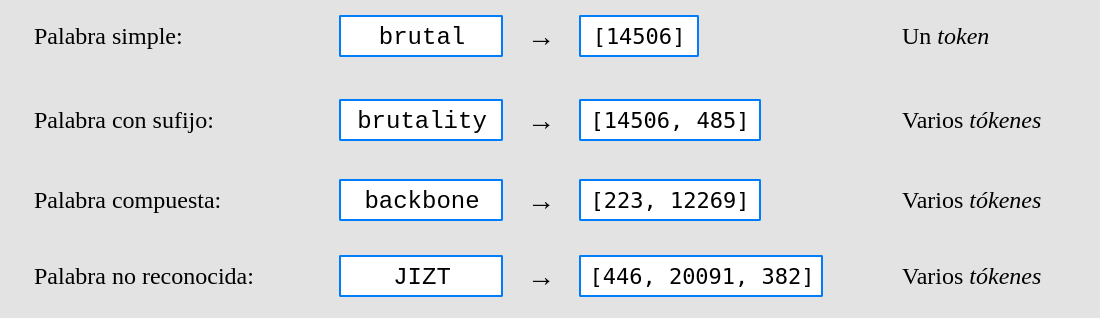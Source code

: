 <mxfile version="14.2.9" type="device"><diagram id="KjwfJWyHC9POcwNe2Inl" name="Page-1"><mxGraphModel dx="601" dy="327" grid="1" gridSize="10" guides="1" tooltips="1" connect="1" arrows="1" fold="1" page="1" pageScale="1" pageWidth="850" pageHeight="1100" math="0" shadow="0"><root><mxCell id="0"/><mxCell id="1" parent="0"/><mxCell id="GuHR3hEjGAO2Ug-3dsez-1" value="" style="rounded=0;whiteSpace=wrap;html=1;strokeColor=none;fillColor=#E3E3E3;" vertex="1" parent="1"><mxGeometry x="90" y="60" width="550" height="159" as="geometry"/></mxCell><mxCell id="GuHR3hEjGAO2Ug-3dsez-7" value="&lt;font data-font-src=&quot;https://fonts.googleapis.com/css?family=Ubuntu&quot; face=&quot;Ubuntu&quot;&gt;Palabra no reconocida:&lt;/font&gt;" style="text;html=1;strokeColor=none;fillColor=none;align=left;verticalAlign=middle;whiteSpace=wrap;rounded=0;" vertex="1" parent="1"><mxGeometry x="105" y="188" width="130" height="20" as="geometry"/></mxCell><mxCell id="GuHR3hEjGAO2Ug-3dsez-11" value="" style="group" vertex="1" connectable="0" parent="1"><mxGeometry x="260" y="188" width="81" height="20" as="geometry"/></mxCell><mxCell id="GuHR3hEjGAO2Ug-3dsez-12" value="" style="rounded=1;whiteSpace=wrap;html=1;arcSize=1;strokeColor=#007cffff;fillColor=#FFFFFF;fontFamily=Ubuntu;fontSource=https%3A%2F%2Ffonts.googleapis.com%2Fcss%3Ffamily%3DUbuntu;" vertex="1" parent="GuHR3hEjGAO2Ug-3dsez-11"><mxGeometry width="81" height="20" as="geometry"/></mxCell><mxCell id="GuHR3hEjGAO2Ug-3dsez-13" value="JIZT" style="text;html=1;fillColor=none;align=center;verticalAlign=middle;rounded=0;labelPosition=center;verticalLabelPosition=middle;fontFamily=Courier New;labelBorderColor=none;spacing=0;spacingLeft=0;whiteSpace=wrap;" vertex="1" parent="GuHR3hEjGAO2Ug-3dsez-11"><mxGeometry x="19.5" y="4.5" width="42" height="13" as="geometry"/></mxCell><mxCell id="GuHR3hEjGAO2Ug-3dsez-22" value="&lt;font data-font-src=&quot;https://fonts.googleapis.com/css?family=Ubuntu&quot; face=&quot;Ubuntu&quot;&gt;Varios &lt;i&gt;tókenes&lt;/i&gt;&lt;/font&gt;" style="text;html=1;strokeColor=none;fillColor=none;align=left;verticalAlign=middle;whiteSpace=wrap;rounded=0;" vertex="1" parent="1"><mxGeometry x="539" y="188" width="91" height="20" as="geometry"/></mxCell><mxCell id="GuHR3hEjGAO2Ug-3dsez-25" value="&lt;font style=&quot;font-size: 14px&quot;&gt;→&lt;/font&gt;" style="text;html=1;strokeColor=none;fillColor=none;align=center;verticalAlign=middle;whiteSpace=wrap;rounded=0;" vertex="1" parent="1"><mxGeometry x="341" y="188" width="39" height="20" as="geometry"/></mxCell><mxCell id="GuHR3hEjGAO2Ug-3dsez-26" value="&lt;font data-font-src=&quot;https://fonts.googleapis.com/css?family=Ubuntu&quot; face=&quot;Ubuntu&quot;&gt;Palabra simple:&lt;/font&gt;" style="text;html=1;strokeColor=none;fillColor=none;align=left;verticalAlign=middle;whiteSpace=wrap;rounded=0;" vertex="1" parent="1"><mxGeometry x="105" y="68" width="120" height="20" as="geometry"/></mxCell><mxCell id="GuHR3hEjGAO2Ug-3dsez-27" value="" style="group" vertex="1" connectable="0" parent="1"><mxGeometry x="260" y="68" width="81" height="20" as="geometry"/></mxCell><mxCell id="GuHR3hEjGAO2Ug-3dsez-28" value="" style="rounded=1;whiteSpace=wrap;html=1;arcSize=1;strokeColor=#007cffff;fillColor=#FFFFFF;fontFamily=Ubuntu;fontSource=https%3A%2F%2Ffonts.googleapis.com%2Fcss%3Ffamily%3DUbuntu;" vertex="1" parent="GuHR3hEjGAO2Ug-3dsez-27"><mxGeometry width="81" height="20" as="geometry"/></mxCell><mxCell id="GuHR3hEjGAO2Ug-3dsez-29" value="brutal" style="text;html=1;fillColor=none;align=center;verticalAlign=middle;rounded=0;labelPosition=center;verticalLabelPosition=middle;fontFamily=Courier New;labelBorderColor=none;spacing=0;spacingLeft=0;whiteSpace=wrap;" vertex="1" parent="GuHR3hEjGAO2Ug-3dsez-27"><mxGeometry x="19.5" y="4.5" width="42" height="13" as="geometry"/></mxCell><mxCell id="GuHR3hEjGAO2Ug-3dsez-30" value="&lt;font style=&quot;font-size: 14px&quot;&gt;→&lt;/font&gt;" style="text;html=1;strokeColor=none;fillColor=none;align=center;verticalAlign=middle;whiteSpace=wrap;rounded=0;" vertex="1" parent="1"><mxGeometry x="341" y="68" width="39" height="20" as="geometry"/></mxCell><mxCell id="GuHR3hEjGAO2Ug-3dsez-34" value="&lt;font data-font-src=&quot;https://fonts.googleapis.com/css?family=Ubuntu&quot; face=&quot;Ubuntu&quot;&gt;Un &lt;i&gt;token&lt;/i&gt;&lt;/font&gt;" style="text;html=1;strokeColor=none;fillColor=none;align=left;verticalAlign=middle;whiteSpace=wrap;rounded=0;" vertex="1" parent="1"><mxGeometry x="539" y="68" width="81" height="20" as="geometry"/></mxCell><mxCell id="GuHR3hEjGAO2Ug-3dsez-18" value="" style="rounded=1;whiteSpace=wrap;html=1;arcSize=1;strokeColor=#007cffff;fillColor=#FFFFFF;fontFamily=Ubuntu;fontSource=https%3A%2F%2Ffonts.googleapis.com%2Fcss%3Ffamily%3DUbuntu;" vertex="1" parent="1"><mxGeometry x="380" y="188" width="121" height="20" as="geometry"/></mxCell><mxCell id="GuHR3hEjGAO2Ug-3dsez-19" value="&lt;pre style=&quot;font-size: 11px&quot;&gt;[&lt;span style=&quot;font-family: monospace&quot;&gt;&lt;span style=&quot;color: #000000 ; background-color: #ffffff&quot;&gt;446, 20091, 382&lt;/span&gt;&lt;/span&gt;&lt;span style=&quot;font-family: monospace&quot;&gt;&lt;span style=&quot;color: #000000 ; background-color: #ffffff&quot;&gt;&lt;/span&gt;&lt;/span&gt;]&lt;/pre&gt;" style="text;html=1;fillColor=none;align=center;verticalAlign=middle;rounded=0;labelPosition=center;verticalLabelPosition=middle;fontFamily=Courier New;labelBorderColor=none;spacing=0;spacingLeft=0;whiteSpace=wrap;" vertex="1" parent="1"><mxGeometry x="381" y="191.5" width="120" height="13" as="geometry"/></mxCell><mxCell id="GuHR3hEjGAO2Ug-3dsez-32" value="" style="rounded=1;whiteSpace=wrap;html=1;arcSize=1;strokeColor=#007cffff;fillColor=#FFFFFF;fontFamily=Ubuntu;fontSource=https%3A%2F%2Ffonts.googleapis.com%2Fcss%3Ffamily%3DUbuntu;" vertex="1" parent="1"><mxGeometry x="380" y="68" width="59" height="20" as="geometry"/></mxCell><mxCell id="GuHR3hEjGAO2Ug-3dsez-33" value="&lt;pre style=&quot;font-size: 11px&quot;&gt;[&lt;span style=&quot;font-family: monospace&quot;&gt;&lt;span style=&quot;color: #000000 ; background-color: #ffffff&quot;&gt;14506&lt;/span&gt;&lt;/span&gt;]&lt;/pre&gt;" style="text;html=1;fillColor=none;align=center;verticalAlign=middle;rounded=0;labelPosition=center;verticalLabelPosition=middle;fontFamily=Courier New;labelBorderColor=none;spacing=0;spacingLeft=0;whiteSpace=wrap;" vertex="1" parent="1"><mxGeometry x="387.644" y="71.5" width="42.712" height="13" as="geometry"/></mxCell><mxCell id="GuHR3hEjGAO2Ug-3dsez-3" value="&lt;font data-font-src=&quot;https://fonts.googleapis.com/css?family=Ubuntu&quot; face=&quot;Ubuntu&quot;&gt;Palabra con sufijo:&lt;/font&gt;" style="text;html=1;strokeColor=none;fillColor=none;align=left;verticalAlign=middle;whiteSpace=wrap;rounded=0;" vertex="1" parent="1"><mxGeometry x="105" y="110" width="120" height="20" as="geometry"/></mxCell><mxCell id="GuHR3hEjGAO2Ug-3dsez-8" value="" style="group" vertex="1" connectable="0" parent="1"><mxGeometry x="260" y="110" width="81" height="20" as="geometry"/></mxCell><mxCell id="GuHR3hEjGAO2Ug-3dsez-9" value="" style="rounded=1;whiteSpace=wrap;html=1;arcSize=1;strokeColor=#007cffff;fillColor=#FFFFFF;fontFamily=Ubuntu;fontSource=https%3A%2F%2Ffonts.googleapis.com%2Fcss%3Ffamily%3DUbuntu;" vertex="1" parent="GuHR3hEjGAO2Ug-3dsez-8"><mxGeometry width="81" height="20" as="geometry"/></mxCell><mxCell id="GuHR3hEjGAO2Ug-3dsez-10" value="brutality" style="text;html=1;fillColor=none;align=center;verticalAlign=middle;rounded=0;labelPosition=center;verticalLabelPosition=middle;fontFamily=Courier New;labelBorderColor=none;spacing=0;spacingLeft=0;whiteSpace=wrap;" vertex="1" parent="GuHR3hEjGAO2Ug-3dsez-8"><mxGeometry x="19.5" y="4.5" width="42" height="13" as="geometry"/></mxCell><mxCell id="GuHR3hEjGAO2Ug-3dsez-21" value="&lt;font data-font-src=&quot;https://fonts.googleapis.com/css?family=Ubuntu&quot; face=&quot;Ubuntu&quot;&gt;Varios &lt;i&gt;tókenes&lt;/i&gt;&lt;/font&gt;" style="text;html=1;strokeColor=none;fillColor=none;align=left;verticalAlign=middle;whiteSpace=wrap;rounded=0;" vertex="1" parent="1"><mxGeometry x="539" y="110" width="91" height="20" as="geometry"/></mxCell><mxCell id="GuHR3hEjGAO2Ug-3dsez-24" value="&lt;font style=&quot;font-size: 14px&quot;&gt;→&lt;/font&gt;" style="text;html=1;strokeColor=none;fillColor=none;align=center;verticalAlign=middle;whiteSpace=wrap;rounded=0;" vertex="1" parent="1"><mxGeometry x="341" y="110" width="39" height="20" as="geometry"/></mxCell><mxCell id="GuHR3hEjGAO2Ug-3dsez-15" value="" style="rounded=1;whiteSpace=wrap;html=1;arcSize=1;strokeColor=#007cffff;fillColor=#FFFFFF;fontFamily=Ubuntu;fontSource=https%3A%2F%2Ffonts.googleapis.com%2Fcss%3Ffamily%3DUbuntu;" vertex="1" parent="1"><mxGeometry x="380" y="110" width="90" height="20" as="geometry"/></mxCell><mxCell id="GuHR3hEjGAO2Ug-3dsez-16" value="&lt;pre style=&quot;font-size: 11px&quot;&gt;[&lt;span style=&quot;font-family: monospace&quot;&gt;&lt;span style=&quot;color: #000000 ; background-color: #ffffff&quot;&gt;14506&lt;/span&gt;&lt;/span&gt;, &lt;span style=&quot;font-family: monospace&quot;&gt;&lt;span style=&quot;color: #000000 ; background-color: #ffffff&quot;&gt;485&lt;/span&gt;&lt;/span&gt;]&lt;/pre&gt;" style="text;html=1;fillColor=none;align=center;verticalAlign=middle;rounded=0;labelPosition=center;verticalLabelPosition=middle;fontFamily=Courier New;labelBorderColor=none;spacing=0;spacingLeft=0;whiteSpace=wrap;" vertex="1" parent="1"><mxGeometry x="392.966" y="113.5" width="64.068" height="13" as="geometry"/></mxCell><mxCell id="GuHR3hEjGAO2Ug-3dsez-2" value="&lt;font data-font-src=&quot;https://fonts.googleapis.com/css?family=Ubuntu&quot; face=&quot;Ubuntu&quot;&gt;Palabra compuesta:&lt;br&gt;&lt;/font&gt;" style="text;html=1;strokeColor=none;fillColor=none;align=left;verticalAlign=middle;whiteSpace=wrap;rounded=0;" vertex="1" parent="1"><mxGeometry x="105" y="150" width="120" height="20" as="geometry"/></mxCell><mxCell id="GuHR3hEjGAO2Ug-3dsez-4" value="" style="group" vertex="1" connectable="0" parent="1"><mxGeometry x="260" y="150" width="81" height="20" as="geometry"/></mxCell><mxCell id="GuHR3hEjGAO2Ug-3dsez-5" value="" style="rounded=1;whiteSpace=wrap;html=1;arcSize=1;strokeColor=#007cffff;fillColor=#FFFFFF;fontFamily=Ubuntu;fontSource=https%3A%2F%2Ffonts.googleapis.com%2Fcss%3Ffamily%3DUbuntu;" vertex="1" parent="GuHR3hEjGAO2Ug-3dsez-4"><mxGeometry width="81" height="20" as="geometry"/></mxCell><mxCell id="GuHR3hEjGAO2Ug-3dsez-6" value="backbone" style="text;html=1;fillColor=none;align=center;verticalAlign=middle;rounded=0;labelPosition=center;verticalLabelPosition=middle;fontFamily=Courier New;labelBorderColor=none;spacing=0;spacingLeft=0;whiteSpace=wrap;" vertex="1" parent="GuHR3hEjGAO2Ug-3dsez-4"><mxGeometry x="19.5" y="4.5" width="42" height="13" as="geometry"/></mxCell><mxCell id="GuHR3hEjGAO2Ug-3dsez-20" value="&lt;font data-font-src=&quot;https://fonts.googleapis.com/css?family=Ubuntu&quot; face=&quot;Ubuntu&quot;&gt;Varios &lt;i&gt;tókenes&lt;/i&gt;&lt;/font&gt;" style="text;html=1;strokeColor=none;fillColor=none;align=left;verticalAlign=middle;whiteSpace=wrap;rounded=0;" vertex="1" parent="1"><mxGeometry x="539" y="150" width="91" height="20" as="geometry"/></mxCell><mxCell id="GuHR3hEjGAO2Ug-3dsez-23" value="&lt;font style=&quot;font-size: 14px&quot;&gt;→&lt;/font&gt;" style="text;html=1;strokeColor=none;fillColor=none;align=center;verticalAlign=middle;whiteSpace=wrap;rounded=0;" vertex="1" parent="1"><mxGeometry x="341" y="150" width="39" height="20" as="geometry"/></mxCell><mxCell id="GuHR3hEjGAO2Ug-3dsez-36" value="" style="rounded=1;whiteSpace=wrap;html=1;arcSize=1;strokeColor=#007cffff;fillColor=#FFFFFF;fontFamily=Ubuntu;fontSource=https%3A%2F%2Ffonts.googleapis.com%2Fcss%3Ffamily%3DUbuntu;" vertex="1" parent="1"><mxGeometry x="380" y="150" width="90" height="20" as="geometry"/></mxCell><mxCell id="GuHR3hEjGAO2Ug-3dsez-37" value="&lt;pre style=&quot;font-size: 11px&quot;&gt;[223, &lt;span style=&quot;font-family: monospace&quot;&gt;&lt;span style=&quot;color: #000000 ; background-color: #ffffff&quot;&gt;12269&lt;/span&gt;&lt;/span&gt;]&lt;/pre&gt;" style="text;html=1;fillColor=none;align=center;verticalAlign=middle;rounded=0;labelPosition=center;verticalLabelPosition=middle;fontFamily=Courier New;labelBorderColor=none;spacing=0;spacingLeft=0;whiteSpace=wrap;" vertex="1" parent="1"><mxGeometry x="392.966" y="153.5" width="64.068" height="13" as="geometry"/></mxCell></root></mxGraphModel></diagram></mxfile>